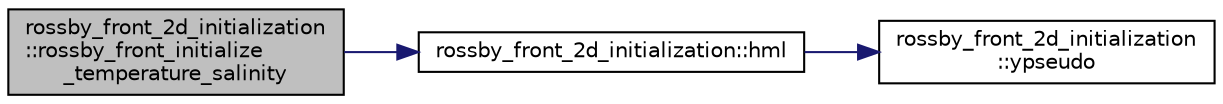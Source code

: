 digraph "rossby_front_2d_initialization::rossby_front_initialize_temperature_salinity"
{
 // INTERACTIVE_SVG=YES
 // LATEX_PDF_SIZE
  edge [fontname="Helvetica",fontsize="10",labelfontname="Helvetica",labelfontsize="10"];
  node [fontname="Helvetica",fontsize="10",shape=record];
  rankdir="LR";
  Node1 [label="rossby_front_2d_initialization\l::rossby_front_initialize\l_temperature_salinity",height=0.2,width=0.4,color="black", fillcolor="grey75", style="filled", fontcolor="black",tooltip="Initialization of temperature and salinity in the Rossby front test."];
  Node1 -> Node2 [color="midnightblue",fontsize="10",style="solid",fontname="Helvetica"];
  Node2 [label="rossby_front_2d_initialization::hml",height=0.2,width=0.4,color="black", fillcolor="white", style="filled",URL="$namespacerossby__front__2d__initialization.html#aa10adb0378184432ecaa78eb339c6c5a",tooltip="Analytic prescription of mixed layer depth in 2d Rossby front test, in the same units as Gmax_depth."];
  Node2 -> Node3 [color="midnightblue",fontsize="10",style="solid",fontname="Helvetica"];
  Node3 [label="rossby_front_2d_initialization\l::ypseudo",height=0.2,width=0.4,color="black", fillcolor="white", style="filled",URL="$namespacerossby__front__2d__initialization.html#a15a0b752df24fbae7deabe844a418239",tooltip="Pseudo coordinate across domain used by Hml() and dTdy() returns a coordinate from -PI/2 ...."];
}
